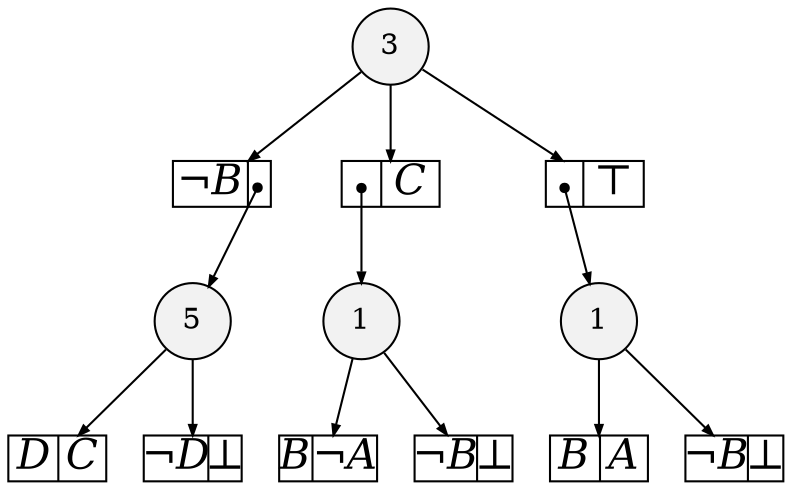 
digraph sdd {

overlap=false

{rank=same; n15 }
{rank=same; n31 }
{rank=same; n29 n24 }

n15 [label= "5",style=filled,fillcolor=gray95,shape=circle,height=.25,width=.25]; 
n15e0
      [label= "<L>D|<R>C",
      shape=record,
      fontsize=20,
      fontname="Times-Italic",
      fillcolor=white,
      style=filled,
      fixedsize=true,
      height=.30, 
      width=.65];

n15->n15e0 [arrowsize=.50];
n15e1
      [label= "<L>&not;D|<R>&#8869;",
      shape=record,
      fontsize=20,
      fontname="Times-Italic",
      fillcolor=white,
      style=filled,
      fixedsize=true,
      height=.30, 
      width=.65];

n15->n15e1 [arrowsize=.50];
n31 [label= "3",style=filled,fillcolor=gray95,shape=circle,height=.25,width=.25]; 
n31e0
      [label= "<L>&not;B|<R>",
      shape=record,
      fontsize=20,
      fontname="Times-Italic",
      fillcolor=white,
      style=filled,
      fixedsize=true,
      height=.30, 
      width=.65];

n31->n31e0 [arrowsize=.50];
n31e0:R:c->n15 [arrowsize=.50,tailclip=false,arrowtail=dot,dir=both];
n31e1
      [label= "<L>|<R>C",
      shape=record,
      fontsize=20,
      fontname="Times-Italic",
      fillcolor=white,
      style=filled,
      fixedsize=true,
      height=.30, 
      width=.65];

n31->n31e1 [arrowsize=.50];
n31e1:L:c->n29 [arrowsize=.50,tailclip=false,arrowtail=dot,dir=both];
n31e2
      [label= "<L>|<R>&#8868;",
      shape=record,
      fontsize=20,
      fontname="Times-Italic",
      fillcolor=white,
      style=filled,
      fixedsize=true,
      height=.30, 
      width=.65];

n31->n31e2 [arrowsize=.50];
n31e2:L:c->n24 [arrowsize=.50,tailclip=false,arrowtail=dot,dir=both];
n29 [label= "1",style=filled,fillcolor=gray95,shape=circle,height=.25,width=.25]; 
n29e0
      [label= "<L>B|<R>&not;A",
      shape=record,
      fontsize=20,
      fontname="Times-Italic",
      fillcolor=white,
      style=filled,
      fixedsize=true,
      height=.30, 
      width=.65];

n29->n29e0 [arrowsize=.50];
n29e1
      [label= "<L>&not;B|<R>&#8869;",
      shape=record,
      fontsize=20,
      fontname="Times-Italic",
      fillcolor=white,
      style=filled,
      fixedsize=true,
      height=.30, 
      width=.65];

n29->n29e1 [arrowsize=.50];
n24 [label= "1",style=filled,fillcolor=gray95,shape=circle,height=.25,width=.25]; 
n24e0
      [label= "<L>B|<R>A",
      shape=record,
      fontsize=20,
      fontname="Times-Italic",
      fillcolor=white,
      style=filled,
      fixedsize=true,
      height=.30, 
      width=.65];

n24->n24e0 [arrowsize=.50];
n24e1
      [label= "<L>&not;B|<R>&#8869;",
      shape=record,
      fontsize=20,
      fontname="Times-Italic",
      fillcolor=white,
      style=filled,
      fixedsize=true,
      height=.30, 
      width=.65];

n24->n24e1 [arrowsize=.50];


}